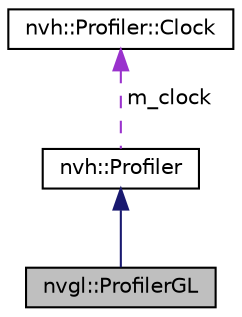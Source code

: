 digraph "nvgl::ProfilerGL"
{
 // LATEX_PDF_SIZE
  edge [fontname="Helvetica",fontsize="10",labelfontname="Helvetica",labelfontsize="10"];
  node [fontname="Helvetica",fontsize="10",shape=record];
  Node1 [label="nvgl::ProfilerGL",height=0.2,width=0.4,color="black", fillcolor="grey75", style="filled", fontcolor="black",tooltip=" "];
  Node2 -> Node1 [dir="back",color="midnightblue",fontsize="10",style="solid",fontname="Helvetica"];
  Node2 [label="nvh::Profiler",height=0.2,width=0.4,color="black", fillcolor="white", style="filled",URL="$classnvh_1_1_profiler.html",tooltip=" "];
  Node3 -> Node2 [dir="back",color="darkorchid3",fontsize="10",style="dashed",label=" m_clock" ,fontname="Helvetica"];
  Node3 [label="nvh::Profiler::Clock",height=0.2,width=0.4,color="black", fillcolor="white", style="filled",URL="$classnvh_1_1_profiler_1_1_clock.html",tooltip=" "];
}
